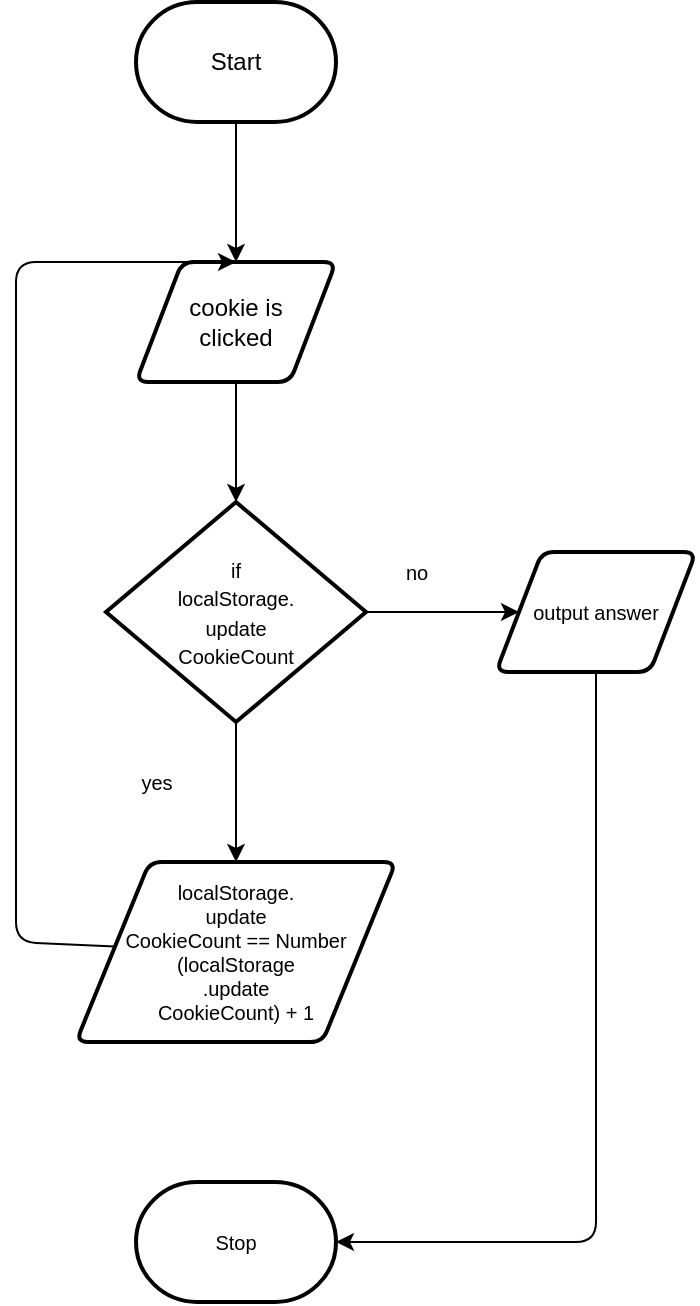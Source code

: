 <mxfile>
    <diagram id="GInHtZuMB5CcCfA9ihm7" name="Page-1">
        <mxGraphModel dx="899" dy="644" grid="1" gridSize="10" guides="1" tooltips="1" connect="1" arrows="1" fold="1" page="1" pageScale="1" pageWidth="850" pageHeight="1100" math="0" shadow="0">
            <root>
                <mxCell id="0"/>
                <mxCell id="1" parent="0"/>
                <mxCell id="18" style="edgeStyle=none;html=1;fontSize=10;" edge="1" parent="1" source="19" target="21">
                    <mxGeometry relative="1" as="geometry"/>
                </mxCell>
                <mxCell id="19" value="Start" style="strokeWidth=2;html=1;shape=mxgraph.flowchart.terminator;whiteSpace=wrap;" vertex="1" parent="1">
                    <mxGeometry x="100" y="40" width="100" height="60" as="geometry"/>
                </mxCell>
                <mxCell id="20" style="edgeStyle=none;html=1;fontSize=10;" edge="1" parent="1" source="21" target="24">
                    <mxGeometry relative="1" as="geometry"/>
                </mxCell>
                <mxCell id="21" value="cookie is &lt;br&gt;clicked" style="shape=parallelogram;html=1;strokeWidth=2;perimeter=parallelogramPerimeter;whiteSpace=wrap;rounded=1;arcSize=12;size=0.23;" vertex="1" parent="1">
                    <mxGeometry x="100" y="170" width="100" height="60" as="geometry"/>
                </mxCell>
                <mxCell id="22" style="edgeStyle=none;html=1;fontSize=10;" edge="1" parent="1" source="24" target="26">
                    <mxGeometry relative="1" as="geometry"/>
                </mxCell>
                <mxCell id="23" style="edgeStyle=none;html=1;entryX=0;entryY=0.5;entryDx=0;entryDy=0;fontSize=10;" edge="1" parent="1" source="24" target="29">
                    <mxGeometry relative="1" as="geometry"/>
                </mxCell>
                <mxCell id="24" value="&lt;font style=&quot;font-size: 10px&quot;&gt;if &lt;br&gt;localStorage.&lt;br&gt;update&lt;br&gt;CookieCount&lt;/font&gt;" style="strokeWidth=2;html=1;shape=mxgraph.flowchart.decision;whiteSpace=wrap;" vertex="1" parent="1">
                    <mxGeometry x="85" y="290" width="130" height="110" as="geometry"/>
                </mxCell>
                <mxCell id="25" style="edgeStyle=none;html=1;entryX=0.5;entryY=0;entryDx=0;entryDy=0;fontSize=10;" edge="1" parent="1" source="26" target="21">
                    <mxGeometry relative="1" as="geometry">
                        <Array as="points">
                            <mxPoint x="40" y="510"/>
                            <mxPoint x="40" y="170"/>
                        </Array>
                    </mxGeometry>
                </mxCell>
                <mxCell id="26" value="localStorage.&lt;br&gt;update&lt;br&gt;CookieCount == Number&lt;br&gt;(localStorage&lt;br&gt;.update&lt;br&gt;CookieCount) + 1" style="shape=parallelogram;html=1;strokeWidth=2;perimeter=parallelogramPerimeter;whiteSpace=wrap;rounded=1;arcSize=12;size=0.23;fontSize=10;" vertex="1" parent="1">
                    <mxGeometry x="70" y="470" width="160" height="90" as="geometry"/>
                </mxCell>
                <mxCell id="27" value="yes" style="text;html=1;align=center;verticalAlign=middle;resizable=0;points=[];autosize=1;strokeColor=none;fillColor=none;fontSize=10;" vertex="1" parent="1">
                    <mxGeometry x="95" y="420" width="30" height="20" as="geometry"/>
                </mxCell>
                <mxCell id="28" style="edgeStyle=none;html=1;fontSize=10;" edge="1" parent="1" source="29" target="31">
                    <mxGeometry relative="1" as="geometry">
                        <Array as="points">
                            <mxPoint x="330" y="660"/>
                        </Array>
                    </mxGeometry>
                </mxCell>
                <mxCell id="29" value="output answer" style="shape=parallelogram;html=1;strokeWidth=2;perimeter=parallelogramPerimeter;whiteSpace=wrap;rounded=1;arcSize=12;size=0.23;fontSize=10;" vertex="1" parent="1">
                    <mxGeometry x="280" y="315" width="100" height="60" as="geometry"/>
                </mxCell>
                <mxCell id="30" value="no" style="text;html=1;align=center;verticalAlign=middle;resizable=0;points=[];autosize=1;strokeColor=none;fillColor=none;fontSize=10;" vertex="1" parent="1">
                    <mxGeometry x="225" y="315" width="30" height="20" as="geometry"/>
                </mxCell>
                <mxCell id="31" value="Stop" style="strokeWidth=2;html=1;shape=mxgraph.flowchart.terminator;whiteSpace=wrap;fontSize=10;" vertex="1" parent="1">
                    <mxGeometry x="100" y="630" width="100" height="60" as="geometry"/>
                </mxCell>
            </root>
        </mxGraphModel>
    </diagram>
</mxfile>